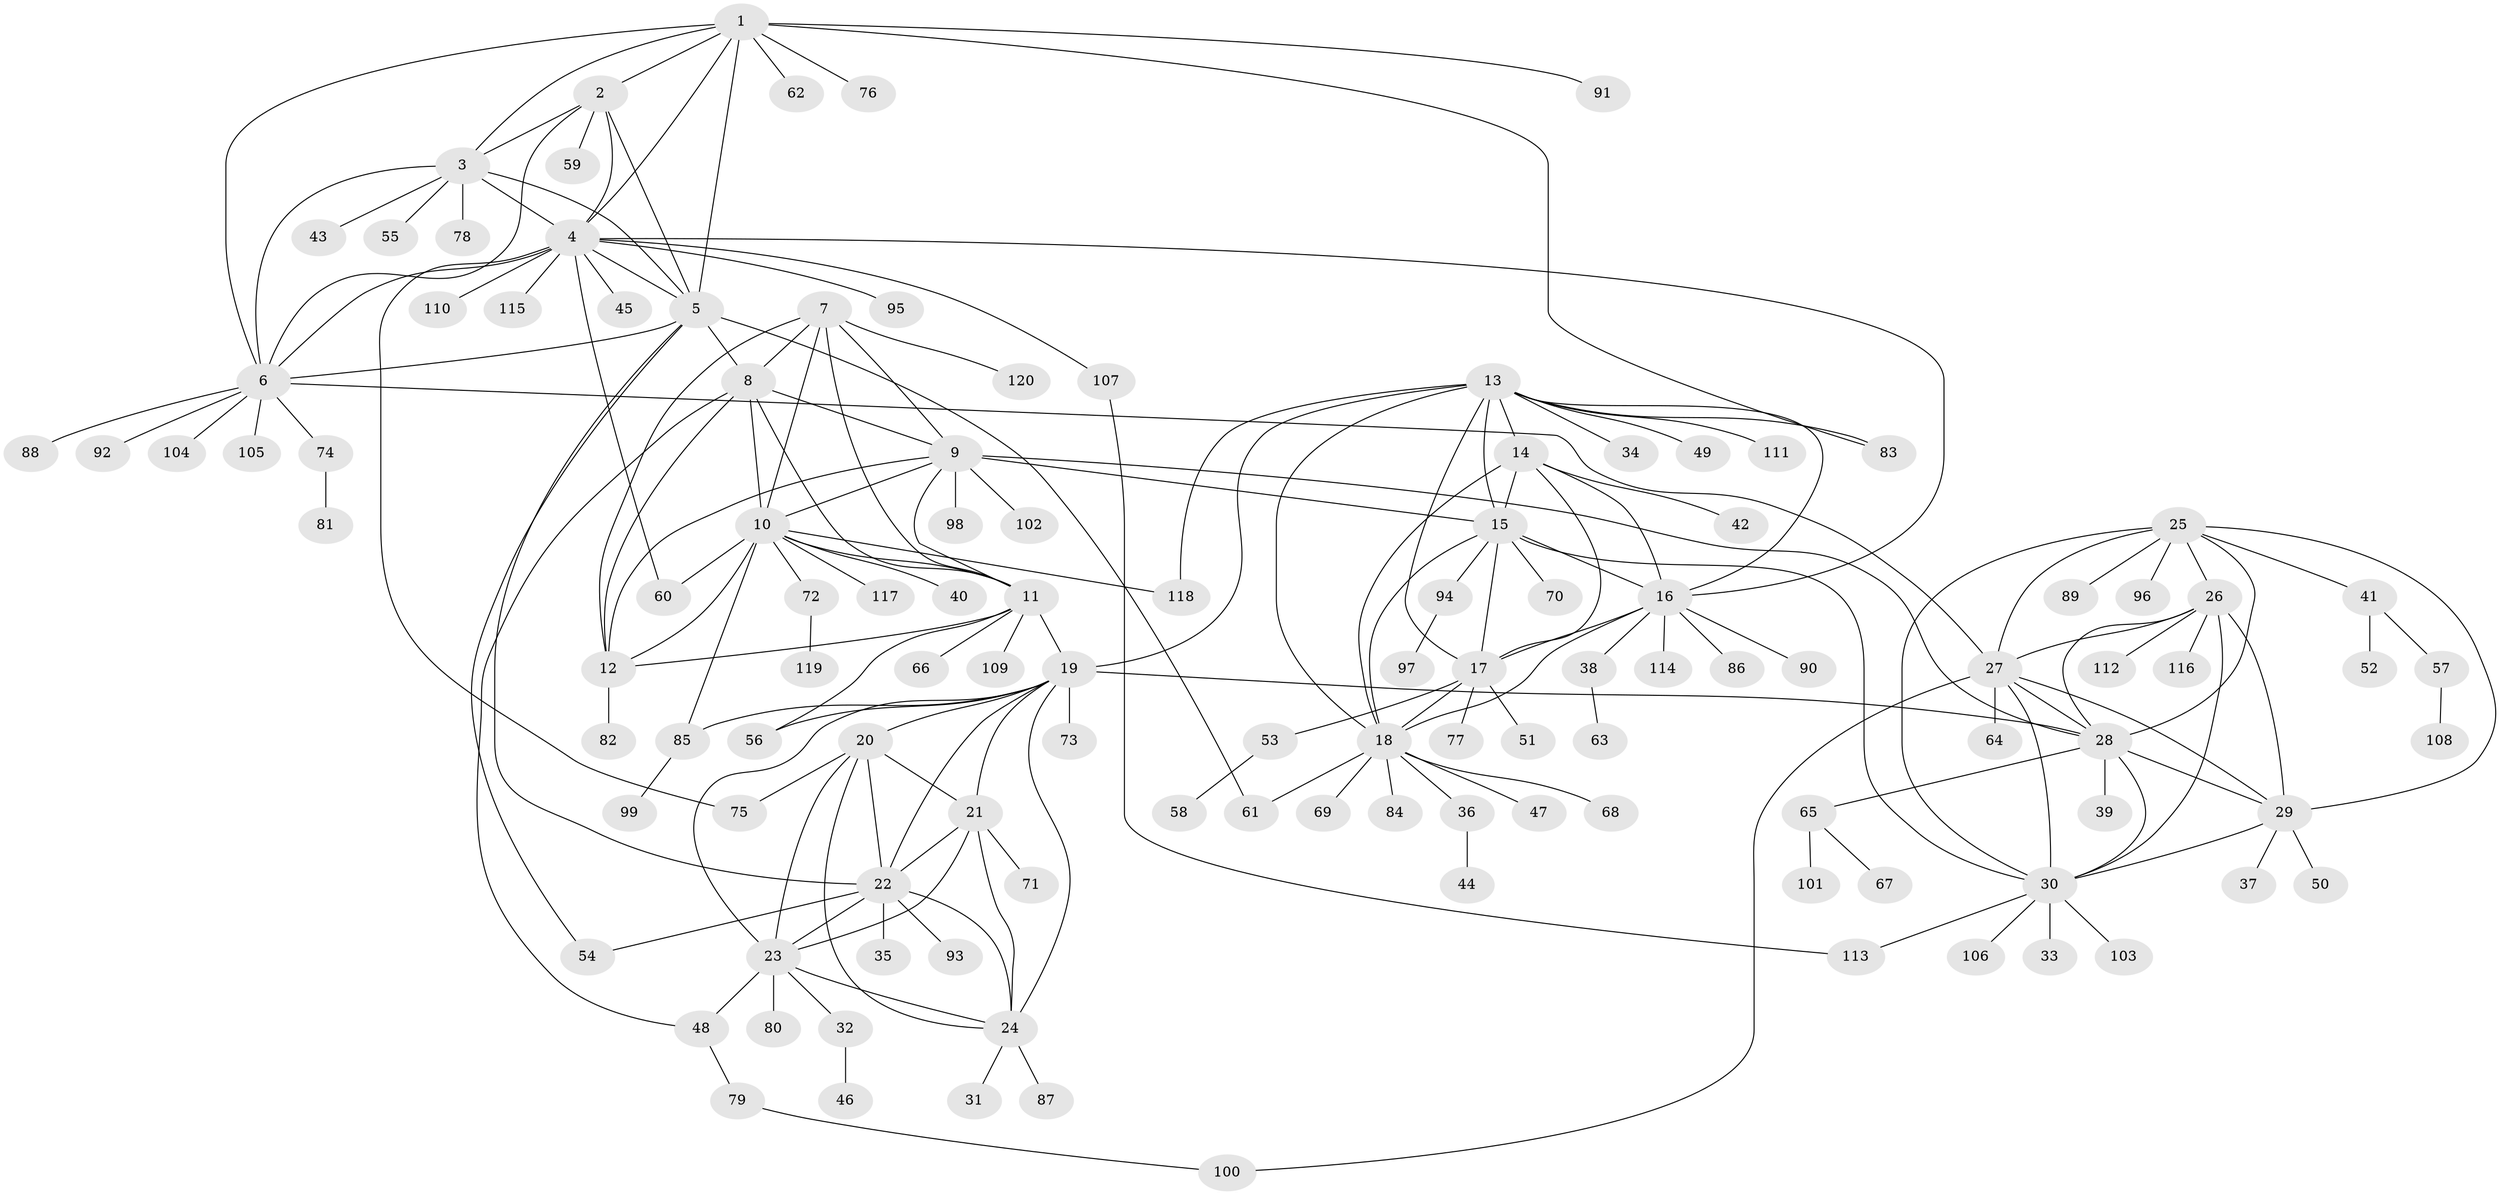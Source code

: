 // coarse degree distribution, {7: 0.054945054945054944, 4: 0.03296703296703297, 6: 0.054945054945054944, 18: 0.01098901098901099, 11: 0.02197802197802198, 8: 0.02197802197802198, 9: 0.02197802197802198, 10: 0.03296703296703297, 5: 0.01098901098901099, 1: 0.6043956043956044, 2: 0.12087912087912088, 3: 0.01098901098901099}
// Generated by graph-tools (version 1.1) at 2025/42/03/06/25 10:42:06]
// undirected, 120 vertices, 186 edges
graph export_dot {
graph [start="1"]
  node [color=gray90,style=filled];
  1;
  2;
  3;
  4;
  5;
  6;
  7;
  8;
  9;
  10;
  11;
  12;
  13;
  14;
  15;
  16;
  17;
  18;
  19;
  20;
  21;
  22;
  23;
  24;
  25;
  26;
  27;
  28;
  29;
  30;
  31;
  32;
  33;
  34;
  35;
  36;
  37;
  38;
  39;
  40;
  41;
  42;
  43;
  44;
  45;
  46;
  47;
  48;
  49;
  50;
  51;
  52;
  53;
  54;
  55;
  56;
  57;
  58;
  59;
  60;
  61;
  62;
  63;
  64;
  65;
  66;
  67;
  68;
  69;
  70;
  71;
  72;
  73;
  74;
  75;
  76;
  77;
  78;
  79;
  80;
  81;
  82;
  83;
  84;
  85;
  86;
  87;
  88;
  89;
  90;
  91;
  92;
  93;
  94;
  95;
  96;
  97;
  98;
  99;
  100;
  101;
  102;
  103;
  104;
  105;
  106;
  107;
  108;
  109;
  110;
  111;
  112;
  113;
  114;
  115;
  116;
  117;
  118;
  119;
  120;
  1 -- 2;
  1 -- 3;
  1 -- 4;
  1 -- 5;
  1 -- 6;
  1 -- 62;
  1 -- 76;
  1 -- 83;
  1 -- 91;
  2 -- 3;
  2 -- 4;
  2 -- 5;
  2 -- 6;
  2 -- 59;
  3 -- 4;
  3 -- 5;
  3 -- 6;
  3 -- 43;
  3 -- 55;
  3 -- 78;
  4 -- 5;
  4 -- 6;
  4 -- 16;
  4 -- 45;
  4 -- 60;
  4 -- 75;
  4 -- 95;
  4 -- 107;
  4 -- 110;
  4 -- 115;
  5 -- 6;
  5 -- 8;
  5 -- 22;
  5 -- 54;
  5 -- 61;
  6 -- 27;
  6 -- 74;
  6 -- 88;
  6 -- 92;
  6 -- 104;
  6 -- 105;
  7 -- 8;
  7 -- 9;
  7 -- 10;
  7 -- 11;
  7 -- 12;
  7 -- 120;
  8 -- 9;
  8 -- 10;
  8 -- 11;
  8 -- 12;
  8 -- 48;
  9 -- 10;
  9 -- 11;
  9 -- 12;
  9 -- 15;
  9 -- 28;
  9 -- 98;
  9 -- 102;
  10 -- 11;
  10 -- 12;
  10 -- 40;
  10 -- 60;
  10 -- 72;
  10 -- 85;
  10 -- 117;
  10 -- 118;
  11 -- 12;
  11 -- 19;
  11 -- 56;
  11 -- 66;
  11 -- 109;
  12 -- 82;
  13 -- 14;
  13 -- 15;
  13 -- 16;
  13 -- 17;
  13 -- 18;
  13 -- 19;
  13 -- 34;
  13 -- 49;
  13 -- 83;
  13 -- 111;
  13 -- 118;
  14 -- 15;
  14 -- 16;
  14 -- 17;
  14 -- 18;
  14 -- 42;
  15 -- 16;
  15 -- 17;
  15 -- 18;
  15 -- 30;
  15 -- 70;
  15 -- 94;
  16 -- 17;
  16 -- 18;
  16 -- 38;
  16 -- 86;
  16 -- 90;
  16 -- 114;
  17 -- 18;
  17 -- 51;
  17 -- 53;
  17 -- 77;
  18 -- 36;
  18 -- 47;
  18 -- 61;
  18 -- 68;
  18 -- 69;
  18 -- 84;
  19 -- 20;
  19 -- 21;
  19 -- 22;
  19 -- 23;
  19 -- 24;
  19 -- 28;
  19 -- 56;
  19 -- 73;
  19 -- 85;
  20 -- 21;
  20 -- 22;
  20 -- 23;
  20 -- 24;
  20 -- 75;
  21 -- 22;
  21 -- 23;
  21 -- 24;
  21 -- 71;
  22 -- 23;
  22 -- 24;
  22 -- 35;
  22 -- 54;
  22 -- 93;
  23 -- 24;
  23 -- 32;
  23 -- 48;
  23 -- 80;
  24 -- 31;
  24 -- 87;
  25 -- 26;
  25 -- 27;
  25 -- 28;
  25 -- 29;
  25 -- 30;
  25 -- 41;
  25 -- 89;
  25 -- 96;
  26 -- 27;
  26 -- 28;
  26 -- 29;
  26 -- 30;
  26 -- 112;
  26 -- 116;
  27 -- 28;
  27 -- 29;
  27 -- 30;
  27 -- 64;
  27 -- 100;
  28 -- 29;
  28 -- 30;
  28 -- 39;
  28 -- 65;
  29 -- 30;
  29 -- 37;
  29 -- 50;
  30 -- 33;
  30 -- 103;
  30 -- 106;
  30 -- 113;
  32 -- 46;
  36 -- 44;
  38 -- 63;
  41 -- 52;
  41 -- 57;
  48 -- 79;
  53 -- 58;
  57 -- 108;
  65 -- 67;
  65 -- 101;
  72 -- 119;
  74 -- 81;
  79 -- 100;
  85 -- 99;
  94 -- 97;
  107 -- 113;
}
